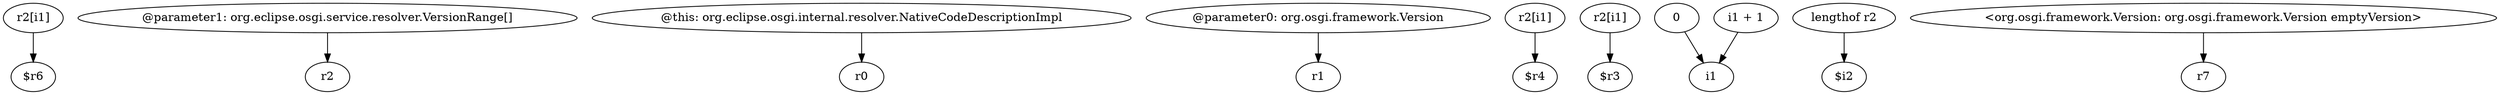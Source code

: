 digraph g {
0[label="r2[i1]"]
1[label="$r6"]
0->1[label=""]
2[label="@parameter1: org.eclipse.osgi.service.resolver.VersionRange[]"]
3[label="r2"]
2->3[label=""]
4[label="@this: org.eclipse.osgi.internal.resolver.NativeCodeDescriptionImpl"]
5[label="r0"]
4->5[label=""]
6[label="@parameter0: org.osgi.framework.Version"]
7[label="r1"]
6->7[label=""]
8[label="r2[i1]"]
9[label="$r4"]
8->9[label=""]
10[label="r2[i1]"]
11[label="$r3"]
10->11[label=""]
12[label="0"]
13[label="i1"]
12->13[label=""]
14[label="lengthof r2"]
15[label="$i2"]
14->15[label=""]
16[label="<org.osgi.framework.Version: org.osgi.framework.Version emptyVersion>"]
17[label="r7"]
16->17[label=""]
18[label="i1 + 1"]
18->13[label=""]
}